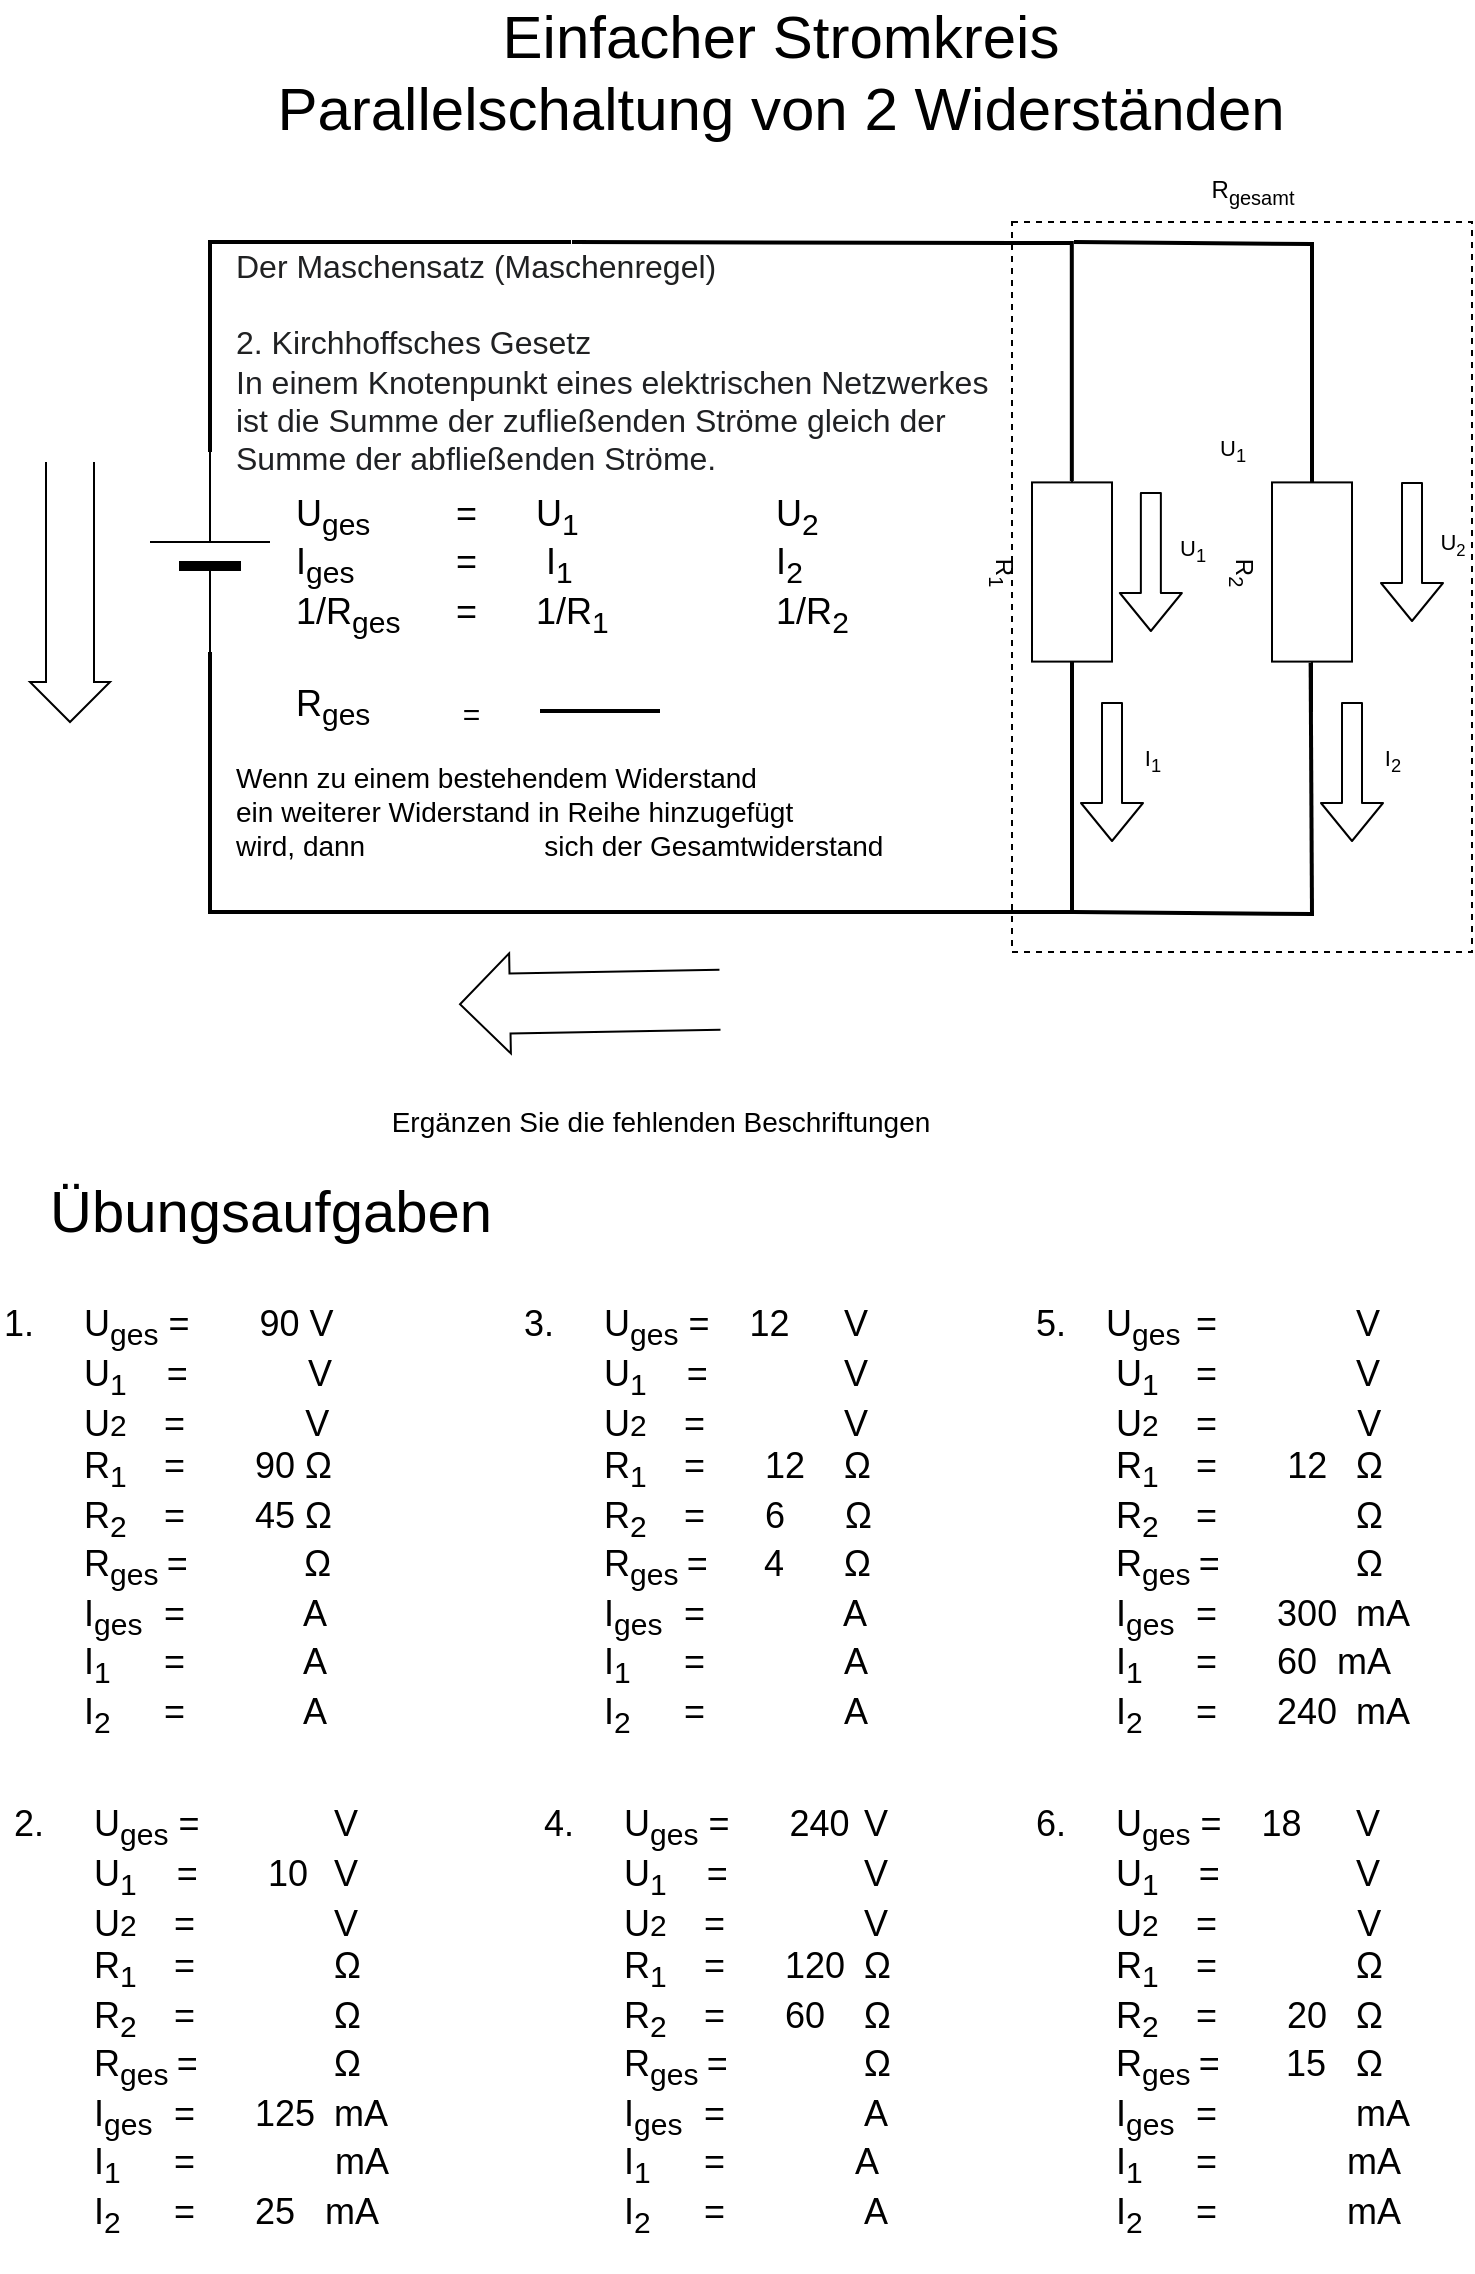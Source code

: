 <mxfile version="14.8.1" type="device"><diagram id="nbBs2AvPLAGnjxMsDxv8" name="Page-1"><mxGraphModel dx="813" dy="454" grid="1" gridSize="10" guides="1" tooltips="1" connect="1" arrows="1" fold="1" page="1" pageScale="1" pageWidth="827" pageHeight="1169" math="0" shadow="0"><root><mxCell id="0"/><mxCell id="1" parent="0"/><mxCell id="47m_qIybTmfSV12Ey4dW-5" style="edgeStyle=orthogonalEdgeStyle;rounded=0;orthogonalLoop=1;jettySize=auto;html=1;entryX=0;entryY=0.5;entryDx=0;entryDy=0;endArrow=none;endFill=0;strokeWidth=2;" parent="1" source="47m_qIybTmfSV12Ey4dW-1" edge="1"><mxGeometry relative="1" as="geometry"><mxPoint x="309.5" y="135" as="targetPoint"/><Array as="points"><mxPoint x="129" y="135"/></Array></mxGeometry></mxCell><mxCell id="47m_qIybTmfSV12Ey4dW-7" style="edgeStyle=orthogonalEdgeStyle;rounded=0;orthogonalLoop=1;jettySize=auto;html=1;endArrow=none;endFill=0;strokeWidth=2;" parent="1" source="47m_qIybTmfSV12Ey4dW-1" edge="1"><mxGeometry relative="1" as="geometry"><Array as="points"><mxPoint x="129" y="470"/><mxPoint x="560" y="470"/></Array><mxPoint x="560" y="380" as="targetPoint"/></mxGeometry></mxCell><mxCell id="47m_qIybTmfSV12Ey4dW-1" value="" style="verticalLabelPosition=bottom;shadow=0;dashed=0;align=center;fillColor=#000000;html=1;verticalAlign=top;strokeWidth=1;shape=mxgraph.electrical.miscellaneous.monocell_battery;rotation=-90;" parent="1" vertex="1"><mxGeometry x="79" y="260" width="100" height="60" as="geometry"/></mxCell><mxCell id="47m_qIybTmfSV12Ey4dW-6" style="edgeStyle=orthogonalEdgeStyle;rounded=0;orthogonalLoop=1;jettySize=auto;html=1;entryX=0;entryY=0.5;entryDx=0;entryDy=0;entryPerimeter=0;endArrow=none;endFill=0;strokeWidth=2;startArrow=none;" parent="1" source="RHYB_9F34FV4jqOd5-3B-1" edge="1"><mxGeometry relative="1" as="geometry"><mxPoint x="310" y="135" as="sourcePoint"/><mxPoint x="560" y="310" as="targetPoint"/></mxGeometry></mxCell><mxCell id="47m_qIybTmfSV12Ey4dW-11" value="" style="verticalLabelPosition=bottom;shadow=0;dashed=0;align=center;html=1;verticalAlign=top;shape=mxgraph.electrical.transmission.straightBus;rotation=89;" parent="1" vertex="1"><mxGeometry x="294" y="450" width="50" height="130" as="geometry"/></mxCell><mxCell id="47m_qIybTmfSV12Ey4dW-14" value="" style="verticalLabelPosition=bottom;shadow=0;dashed=0;align=center;html=1;verticalAlign=top;shape=mxgraph.electrical.transmission.straightBus;" parent="1" vertex="1"><mxGeometry x="39" y="245" width="40" height="130" as="geometry"/></mxCell><mxCell id="47m_qIybTmfSV12Ey4dW-26" value="&lt;font style=&quot;font-size: 30px&quot;&gt;Einfacher Stromkreis&lt;br&gt;Parallelschaltung von 2 Widerständen&lt;br&gt;&lt;/font&gt;" style="text;html=1;align=center;verticalAlign=middle;resizable=0;points=[];autosize=1;strokeColor=none;" parent="1" vertex="1"><mxGeometry x="154" y="30" width="520" height="40" as="geometry"/></mxCell><mxCell id="47m_qIybTmfSV12Ey4dW-27" value="&lt;font style=&quot;font-size: 14px&quot;&gt;Ergänzen Sie die fehlenden Beschriftungen&lt;/font&gt;" style="text;html=1;align=center;verticalAlign=middle;resizable=0;points=[];autosize=1;strokeColor=none;" parent="1" vertex="1"><mxGeometry x="214" y="565" width="280" height="20" as="geometry"/></mxCell><mxCell id="47m_qIybTmfSV12Ey4dW-28" value="Übungsaufgaben" style="text;html=1;align=center;verticalAlign=middle;resizable=0;points=[];autosize=1;strokeColor=none;fontSize=29;" parent="1" vertex="1"><mxGeometry x="39" y="600" width="240" height="40" as="geometry"/></mxCell><mxCell id="47m_qIybTmfSV12Ey4dW-29" value="&lt;div&gt;&lt;/div&gt;&lt;span style=&quot;text-align: right&quot;&gt;1.&amp;nbsp; &amp;nbsp;&lt;span style=&quot;white-space: pre&quot;&gt;&#9;&lt;/span&gt;U&lt;sub&gt;ges&lt;/sub&gt;&#9;=&amp;nbsp; &amp;nbsp; &amp;nbsp; &amp;nbsp;90 V&amp;nbsp;&lt;br&gt;&#9;&lt;span style=&quot;white-space: pre&quot;&gt;&#9;&lt;/span&gt;U&lt;sub&gt;1&lt;/sub&gt;&amp;nbsp; &amp;nbsp;&#9;=&#9;&lt;span&gt;&#9;&amp;nbsp;&lt;/span&gt;&amp;nbsp; &amp;nbsp; &amp;nbsp; &amp;nbsp; &amp;nbsp;&lt;font color=&quot;#ff0000&quot;&gt;&amp;nbsp;&lt;/font&gt;V&lt;/span&gt;&lt;br style=&quot;text-align: right&quot;&gt;&lt;span style=&quot;text-align: right&quot;&gt;&#9;&#9;&lt;span style=&quot;white-space: pre&quot;&gt;&#9;&lt;/span&gt;U&lt;span style=&quot;font-size: 15px&quot;&gt;2&lt;/span&gt;&#9;&lt;span style=&quot;white-space: pre&quot;&gt;&#9;&lt;/span&gt;=&amp;nbsp; &amp;nbsp; &amp;nbsp; &amp;nbsp; &amp;nbsp; &amp;nbsp;&lt;font color=&quot;#ff0000&quot;&gt;&amp;nbsp;&lt;/font&gt;V&lt;/span&gt;&lt;br style=&quot;text-align: right&quot;&gt;&lt;span style=&quot;text-align: right&quot;&gt;&lt;span style=&quot;white-space: pre&quot;&gt;&#9;&lt;/span&gt;R&lt;/span&gt;&lt;span style=&quot;text-align: right&quot;&gt;&lt;sub&gt;1&lt;/sub&gt;&lt;/span&gt;&lt;span style=&quot;text-align: right&quot;&gt;&amp;nbsp;&lt;span&gt;&#9;&lt;span style=&quot;white-space: pre&quot;&gt;&#9;&lt;/span&gt;&lt;/span&gt;=&amp;nbsp; &lt;span&gt;&#9;&lt;/span&gt;&amp;nbsp; &amp;nbsp; &amp;nbsp;90 Ω&amp;nbsp;&amp;nbsp;&lt;/span&gt;&lt;br style=&quot;text-align: right&quot;&gt;&lt;span style=&quot;text-align: right&quot;&gt;&lt;span style=&quot;white-space: pre&quot;&gt;&#9;&lt;/span&gt;R&lt;sub&gt;2&lt;/sub&gt;&lt;span&gt;&#9;&lt;span style=&quot;white-space: pre&quot;&gt;&#9;&lt;/span&gt;&lt;sub&gt;&lt;/sub&gt;&lt;/span&gt;&lt;/span&gt;&lt;span style=&quot;text-align: right&quot;&gt;=&amp;nbsp; &amp;nbsp; &amp;nbsp; &amp;nbsp;45 Ω&lt;br&gt;&lt;span&gt;&#9;&lt;/span&gt;&lt;span style=&quot;white-space: pre&quot;&gt;&#9;&lt;/span&gt;R&lt;sub&gt;ges&amp;nbsp;&lt;/sub&gt;=&lt;span style=&quot;white-space: pre&quot;&gt;&#9;&lt;/span&gt;&amp;nbsp; &amp;nbsp; &amp;nbsp;&lt;font color=&quot;#ff0000&quot;&gt;&amp;nbsp;&lt;/font&gt;&lt;/span&gt;&lt;span style=&quot;text-align: right&quot;&gt;Ω&lt;/span&gt;&lt;br style=&quot;text-align: right&quot;&gt;&lt;span style=&quot;text-align: right&quot;&gt;&lt;span&gt;&#9;&lt;/span&gt;&lt;span&gt;&#9;&lt;/span&gt;&lt;span style=&quot;white-space: pre&quot;&gt;&#9;&lt;/span&gt;I&lt;sub&gt;ges&lt;/sub&gt;&lt;span&gt;&#9;&lt;span style=&quot;white-space: pre&quot;&gt;&#9;&lt;/span&gt;&lt;/span&gt;=&amp;nbsp; &amp;nbsp; &amp;nbsp; &amp;nbsp; &amp;nbsp; &amp;nbsp; A&amp;nbsp;&amp;nbsp;&lt;/span&gt;&lt;br style=&quot;text-align: right&quot;&gt;&#9;&#9;&lt;span style=&quot;white-space: pre&quot;&gt;&#9;&lt;/span&gt;I&lt;sub&gt;1&lt;/sub&gt;&#9;&lt;span style=&quot;white-space: pre&quot;&gt;&#9;&lt;/span&gt;=&amp;nbsp; &amp;nbsp; &amp;nbsp; &amp;nbsp; &amp;nbsp; &amp;nbsp; A&lt;br&gt;&#9;&#9;&lt;span style=&quot;white-space: pre&quot;&gt;&#9;&lt;/span&gt;I&lt;sub&gt;2&lt;/sub&gt; &lt;span style=&quot;white-space: pre&quot;&gt;&#9;&lt;/span&gt;=&amp;nbsp; &amp;nbsp; &amp;nbsp; &amp;nbsp; &amp;nbsp; &amp;nbsp; A&lt;font face=&quot;lucida console&quot;&gt;&lt;br&gt;&lt;/font&gt;" style="text;html=1;align=left;verticalAlign=middle;resizable=0;points=[];autosize=1;strokeColor=none;fontSize=18;" parent="1" vertex="1"><mxGeometry x="24" y="650" width="190" height="250" as="geometry"/></mxCell><mxCell id="RHYB_9F34FV4jqOd5-3B-4" value="R&lt;sub&gt;2&lt;/sub&gt;" style="pointerEvents=1;verticalLabelPosition=bottom;shadow=0;dashed=0;align=center;html=1;verticalAlign=top;shape=mxgraph.electrical.resistors.resistor_1;rotation=90;" parent="1" vertex="1"><mxGeometry x="610" y="280" width="140" height="40" as="geometry"/></mxCell><mxCell id="RHYB_9F34FV4jqOd5-3B-7" value="" style="shape=flexArrow;endArrow=classic;html=1;" parent="1" edge="1"><mxGeometry width="50" height="50" relative="1" as="geometry"><mxPoint x="599.43" y="260" as="sourcePoint"/><mxPoint x="599.43" y="330" as="targetPoint"/></mxGeometry></mxCell><mxCell id="RHYB_9F34FV4jqOd5-3B-8" value="U&lt;sub&gt;1&lt;/sub&gt;" style="edgeLabel;html=1;align=center;verticalAlign=middle;resizable=0;points=[];" parent="RHYB_9F34FV4jqOd5-3B-7" vertex="1" connectable="0"><mxGeometry x="0.623" y="-5" relative="1" as="geometry"><mxPoint x="25" y="-27" as="offset"/></mxGeometry></mxCell><mxCell id="RHYB_9F34FV4jqOd5-3B-9" value="" style="shape=flexArrow;endArrow=classic;html=1;" parent="1" edge="1"><mxGeometry width="50" height="50" relative="1" as="geometry"><mxPoint x="730" y="255" as="sourcePoint"/><mxPoint x="730" y="325" as="targetPoint"/></mxGeometry></mxCell><mxCell id="RHYB_9F34FV4jqOd5-3B-12" value="" style="shape=flexArrow;endArrow=classic;html=1;" parent="1" edge="1"><mxGeometry width="50" height="50" relative="1" as="geometry"><mxPoint x="580" y="365" as="sourcePoint"/><mxPoint x="580" y="435" as="targetPoint"/></mxGeometry></mxCell><mxCell id="RHYB_9F34FV4jqOd5-3B-13" value="I&lt;sub&gt;1&lt;/sub&gt;" style="edgeLabel;html=1;align=center;verticalAlign=middle;resizable=0;points=[];" parent="RHYB_9F34FV4jqOd5-3B-12" vertex="1" connectable="0"><mxGeometry x="0.623" y="-5" relative="1" as="geometry"><mxPoint x="25" y="-27" as="offset"/></mxGeometry></mxCell><mxCell id="RHYB_9F34FV4jqOd5-3B-14" value="" style="shape=flexArrow;endArrow=classic;html=1;" parent="1" edge="1"><mxGeometry width="50" height="50" relative="1" as="geometry"><mxPoint x="700" y="365" as="sourcePoint"/><mxPoint x="700" y="435" as="targetPoint"/></mxGeometry></mxCell><mxCell id="RHYB_9F34FV4jqOd5-3B-15" value="I&lt;sub&gt;2&lt;/sub&gt;" style="edgeLabel;html=1;align=center;verticalAlign=middle;resizable=0;points=[];" parent="RHYB_9F34FV4jqOd5-3B-14" vertex="1" connectable="0"><mxGeometry x="0.612" y="-4" relative="1" as="geometry"><mxPoint x="24" y="-27" as="offset"/></mxGeometry></mxCell><mxCell id="RHYB_9F34FV4jqOd5-3B-16" value="" style="rounded=0;whiteSpace=wrap;html=1;fillColor=none;dashed=1;" parent="1" vertex="1"><mxGeometry x="530" y="125" width="230" height="365" as="geometry"/></mxCell><mxCell id="RHYB_9F34FV4jqOd5-3B-17" value="R&lt;sub&gt;gesamt&lt;/sub&gt;" style="text;html=1;align=center;verticalAlign=middle;resizable=0;points=[];autosize=1;strokeColor=none;" parent="1" vertex="1"><mxGeometry x="620" y="100" width="60" height="20" as="geometry"/></mxCell><mxCell id="RHYB_9F34FV4jqOd5-3B-18" value="&lt;font style=&quot;font-size: 18px&quot;&gt;U&lt;sub&gt;ges&lt;/sub&gt;&amp;nbsp; &lt;span style=&quot;white-space: pre&quot;&gt;&#9;&lt;/span&gt;= &lt;span style=&quot;white-space: pre&quot;&gt;&#9;&lt;/span&gt;U&lt;sub&gt;1&lt;/sub&gt;&amp;nbsp; &amp;nbsp; &amp;nbsp; &lt;font color=&quot;#ff0000&quot;&gt;&amp;nbsp;&lt;/font&gt;&amp;nbsp; &amp;nbsp; &amp;nbsp;&lt;span style=&quot;white-space: pre&quot;&gt;&#9;&lt;/span&gt;U&lt;sub&gt;2&lt;/sub&gt;&lt;br&gt;I&lt;sub&gt;ges&lt;/sub&gt; &lt;span style=&quot;white-space: pre&quot;&gt;&#9;&lt;/span&gt;&lt;span style=&quot;white-space: pre&quot;&gt;&#9;&lt;/span&gt;=&amp;nbsp; &lt;span style=&quot;white-space: pre&quot;&gt;&#9;&lt;/span&gt;&amp;nbsp;I&lt;sub&gt;1&lt;/sub&gt;&amp;nbsp; &amp;nbsp; &amp;nbsp; &amp;nbsp;&amp;nbsp; &amp;nbsp; &amp;nbsp; &amp;nbsp;&amp;nbsp;&lt;span style=&quot;white-space: pre&quot;&gt;&#9;&lt;/span&gt;I&lt;sub&gt;2&lt;/sub&gt;&lt;br&gt;1/R&lt;sub&gt;ges&lt;/sub&gt; &lt;span style=&quot;white-space: pre&quot;&gt;&#9;&lt;/span&gt;= &lt;span style=&quot;white-space: pre&quot;&gt;&#9;&lt;/span&gt;1/R&lt;sub&gt;1&lt;/sub&gt;&amp;nbsp; &amp;nbsp; &amp;nbsp; &amp;nbsp; &amp;nbsp; &amp;nbsp;&amp;nbsp;&lt;span style=&quot;white-space: pre&quot;&gt;&#9;&lt;/span&gt;1/R&lt;sub&gt;2&lt;br&gt;&lt;/sub&gt;&lt;br&gt;R&lt;sub&gt;ges&amp;nbsp;&lt;span style=&quot;white-space: pre&quot;&gt;&#9;&lt;/span&gt;&amp;nbsp; &amp;nbsp; =&amp;nbsp;&lt;span style=&quot;white-space: pre&quot;&gt;&#9;&lt;/span&gt;&lt;span style=&quot;white-space: pre&quot;&gt;&#9;&lt;/span&gt;&lt;/sub&gt;&lt;br&gt;&lt;/font&gt;" style="text;html=1;align=left;verticalAlign=middle;resizable=0;points=[];autosize=1;strokeColor=none;rotation=0;" parent="1" vertex="1"><mxGeometry x="170" y="270" width="290" height="100" as="geometry"/></mxCell><mxCell id="RHYB_9F34FV4jqOd5-3B-21" value="&lt;font style=&quot;font-size: 18px&quot;&gt;&lt;br&gt;&lt;/font&gt;" style="text;html=1;align=left;verticalAlign=middle;resizable=0;points=[];autosize=1;strokeColor=none;rotation=0;" parent="1" vertex="1"><mxGeometry x="170" y="300" width="20" height="20" as="geometry"/></mxCell><mxCell id="RHYB_9F34FV4jqOd5-3B-22" value="&lt;font style=&quot;font-size: 18px&quot;&gt;&lt;br&gt;&lt;/font&gt;" style="text;html=1;align=left;verticalAlign=middle;resizable=0;points=[];autosize=1;strokeColor=none;rotation=0;" parent="1" vertex="1"><mxGeometry x="170" y="335" width="20" height="20" as="geometry"/></mxCell><mxCell id="RHYB_9F34FV4jqOd5-3B-23" value="&lt;font color=&quot;#202122&quot; face=&quot;sans-serif&quot; style=&quot;font-size: 14px&quot;&gt;&lt;span style=&quot;font-size: 16px&quot;&gt;Der Maschensatz (Maschenregel)&lt;br style=&quot;font-size: 14px&quot;&gt;&lt;br style=&quot;font-size: 14px&quot;&gt;2. Kirchhoffsches Gesetz&lt;/span&gt;&lt;br style=&quot;font-size: 14px&quot;&gt;&lt;/font&gt;&lt;span style=&quot;color: rgb(32 , 33 , 36) ; font-family: &amp;#34;arial&amp;#34; , sans-serif ; font-size: 16px ; background-color: rgb(255 , 255 , 255)&quot;&gt;In einem Knotenpunkt eines elektrischen Netzwerkes &lt;br&gt;ist die Summe der zufließenden Ströme gleich der &lt;br&gt;Summe der abfließenden Ströme.&lt;/span&gt;&lt;font color=&quot;#202122&quot; face=&quot;sans-serif&quot; style=&quot;font-size: 14px&quot;&gt;&lt;br&gt;&lt;/font&gt;" style="text;html=1;align=left;verticalAlign=middle;resizable=0;points=[];autosize=1;strokeColor=none;fontSize=14;" parent="1" vertex="1"><mxGeometry x="140" y="140" width="390" height="110" as="geometry"/></mxCell><mxCell id="RHYB_9F34FV4jqOd5-3B-24" value="Wenn zu einem bestehendem Widerstand&lt;br style=&quot;font-size: 14px&quot;&gt;ein weiterer Widerstand in Reihe hinzugefügt &lt;br style=&quot;font-size: 14px&quot;&gt;wird,&amp;nbsp;&lt;span style=&quot;font-size: 14px&quot;&gt;dann&amp;nbsp; &amp;nbsp; &amp;nbsp; &amp;nbsp; &amp;nbsp; &amp;nbsp; &amp;nbsp; &amp;nbsp;&lt;font color=&quot;#ff0000&quot;&gt;&amp;nbsp; &amp;nbsp; &amp;nbsp; &amp;nbsp;&lt;/font&gt;&lt;/span&gt;&lt;span style=&quot;font-size: 14px&quot;&gt;&amp;nbsp;sich der Gesamtwiderstand&lt;/span&gt;" style="text;html=1;align=left;verticalAlign=middle;resizable=0;points=[];autosize=1;strokeColor=none;fontSize=14;" parent="1" vertex="1"><mxGeometry x="140" y="390" width="340" height="60" as="geometry"/></mxCell><mxCell id="RHYB_9F34FV4jqOd5-3B-27" value="U&lt;font size=&quot;1&quot;&gt;&lt;sub&gt;2&lt;/sub&gt;&lt;/font&gt;" style="edgeLabel;html=1;align=center;verticalAlign=middle;resizable=0;points=[];" parent="1" vertex="1" connectable="0"><mxGeometry x="760" y="140.002" as="geometry"><mxPoint x="-10" y="146" as="offset"/></mxGeometry></mxCell><mxCell id="RHYB_9F34FV4jqOd5-3B-28" value="U&lt;sub&gt;1&lt;/sub&gt;" style="edgeLabel;html=1;align=center;verticalAlign=middle;resizable=0;points=[];" parent="1" vertex="1" connectable="0"><mxGeometry x="640" y="239.552" as="geometry"/></mxCell><mxCell id="RHYB_9F34FV4jqOd5-3B-29" value="&lt;div&gt;&lt;/div&gt;&lt;span style=&quot;text-align: right&quot;&gt;2.&amp;nbsp; &amp;nbsp;&lt;span style=&quot;white-space: pre&quot;&gt;&#9;&lt;/span&gt;U&lt;sub&gt;ges&lt;/sub&gt;&lt;span&gt;&#9;&lt;/span&gt;=&amp;nbsp; &amp;nbsp;&lt;span&gt;&#9;&lt;/span&gt;&amp;nbsp; &amp;nbsp;&amp;nbsp;&lt;span style=&quot;white-space: pre&quot;&gt;&#9;&lt;/span&gt;V&amp;nbsp;&lt;br&gt;&lt;span&gt;&#9;&lt;/span&gt;&lt;span style=&quot;white-space: pre&quot;&gt;&#9;&lt;/span&gt;U&lt;sub&gt;1&lt;/sub&gt;&amp;nbsp; &amp;nbsp;&lt;span&gt;&#9;&lt;/span&gt;=&lt;span&gt;&#9;&lt;span&gt;&#9;&amp;nbsp;&lt;/span&gt;&amp;nbsp; &amp;nbsp; &amp;nbsp;10&lt;span style=&quot;white-space: pre&quot;&gt;&#9;&lt;/span&gt;&lt;/span&gt;V&lt;/span&gt;&lt;br style=&quot;text-align: right&quot;&gt;&lt;span style=&quot;text-align: right&quot;&gt;&#9;&#9;&lt;span style=&quot;white-space: pre&quot;&gt;&#9;&lt;/span&gt;U&lt;span style=&quot;font-size: 15px&quot;&gt;2&lt;/span&gt;&#9;&lt;span style=&quot;white-space: pre&quot;&gt;&#9;&lt;/span&gt;=&amp;nbsp; &amp;nbsp; &amp;nbsp; &amp;nbsp; &amp;nbsp;&lt;span style=&quot;white-space: pre&quot;&gt;&#9;&lt;/span&gt;V&lt;/span&gt;&lt;br style=&quot;text-align: right&quot;&gt;&lt;span style=&quot;text-align: right&quot;&gt;&lt;span style=&quot;white-space: pre&quot;&gt;&#9;&lt;/span&gt;R&lt;/span&gt;&lt;span style=&quot;text-align: right&quot;&gt;&lt;sub&gt;1&lt;/sub&gt;&lt;/span&gt;&lt;span style=&quot;text-align: right&quot;&gt;&amp;nbsp;&lt;span&gt;&#9;&lt;span style=&quot;white-space: pre&quot;&gt;&#9;&lt;/span&gt;&lt;/span&gt;=&amp;nbsp; &lt;span&gt;&#9;&lt;/span&gt;&amp;nbsp; &amp;nbsp; &amp;nbsp;&lt;span style=&quot;white-space: pre&quot;&gt;&#9;&lt;/span&gt;Ω&amp;nbsp;&amp;nbsp;&lt;/span&gt;&lt;br style=&quot;text-align: right&quot;&gt;&lt;span style=&quot;text-align: right&quot;&gt;&lt;span style=&quot;white-space: pre&quot;&gt;&#9;&lt;/span&gt;R&lt;sub&gt;2&lt;/sub&gt;&lt;span&gt;&#9;&lt;span style=&quot;white-space: pre&quot;&gt;&#9;&lt;/span&gt;&lt;sub&gt;&lt;/sub&gt;&lt;/span&gt;&lt;/span&gt;&lt;span style=&quot;text-align: right&quot;&gt;=&amp;nbsp; &amp;nbsp; &amp;nbsp; &lt;span style=&quot;white-space: pre&quot;&gt;&#9;&lt;/span&gt;Ω&lt;br&gt;&lt;span&gt;&#9;&lt;/span&gt;&lt;span style=&quot;white-space: pre&quot;&gt;&#9;&lt;/span&gt;R&lt;sub&gt;ges&amp;nbsp;&lt;/sub&gt;=&lt;span style=&quot;white-space: pre&quot;&gt;&#9;&lt;/span&gt;&lt;span style=&quot;white-space: pre&quot;&gt;&#9;&lt;/span&gt;&lt;/span&gt;&lt;span style=&quot;text-align: right&quot;&gt;Ω&lt;/span&gt;&lt;br style=&quot;text-align: right&quot;&gt;&lt;span style=&quot;text-align: right&quot;&gt;&lt;span&gt;&#9;&lt;/span&gt;&lt;span&gt;&#9;&lt;/span&gt;&lt;span style=&quot;white-space: pre&quot;&gt;&#9;&lt;/span&gt;I&lt;sub&gt;ges&lt;/sub&gt;&lt;span&gt;&#9;&lt;span style=&quot;white-space: pre&quot;&gt;&#9;&lt;/span&gt;&lt;/span&gt;=&amp;nbsp; &amp;nbsp; &amp;nbsp; 125&lt;span style=&quot;white-space: pre&quot;&gt;&#9;&lt;/span&gt;mA&amp;nbsp;&amp;nbsp;&lt;/span&gt;&lt;br style=&quot;text-align: right&quot;&gt;&#9;&#9;&lt;span style=&quot;white-space: pre&quot;&gt;&#9;&lt;/span&gt;I&lt;sub&gt;1&lt;/sub&gt;&#9;&lt;span style=&quot;white-space: pre&quot;&gt;&#9;&lt;/span&gt;=&amp;nbsp; &amp;nbsp; &amp;nbsp; &amp;nbsp; &amp;nbsp; &amp;nbsp; &amp;nbsp; mA&lt;br&gt;&#9;&#9;&lt;span style=&quot;white-space: pre&quot;&gt;&#9;&lt;/span&gt;I&lt;sub&gt;2&lt;/sub&gt; &lt;span style=&quot;white-space: pre&quot;&gt;&#9;&lt;/span&gt;=&amp;nbsp; &amp;nbsp; &amp;nbsp; 25&amp;nbsp; &amp;nbsp;mA&lt;font face=&quot;lucida console&quot;&gt;&lt;br&gt;&lt;/font&gt;" style="text;html=1;align=left;verticalAlign=middle;resizable=0;points=[];autosize=1;strokeColor=none;fontSize=18;" parent="1" vertex="1"><mxGeometry x="29" y="900" width="210" height="250" as="geometry"/></mxCell><mxCell id="wro8olCP4xTHyx79LPvx-1" value="&lt;div&gt;&lt;/div&gt;&lt;span style=&quot;text-align: right&quot;&gt;3.&amp;nbsp; &amp;nbsp;&lt;span style=&quot;white-space: pre&quot;&gt;&#9;&lt;/span&gt;U&lt;sub&gt;ges&lt;/sub&gt;&#9;=&amp;nbsp; &amp;nbsp; 12&amp;nbsp;&lt;span style=&quot;white-space: pre&quot;&gt;&#9;&lt;/span&gt;V&amp;nbsp;&lt;br&gt;&#9;&lt;span style=&quot;white-space: pre&quot;&gt;&#9;&lt;/span&gt;U&lt;sub&gt;1&lt;/sub&gt;&amp;nbsp; &amp;nbsp;&#9;=&#9;&lt;span&gt;&#9;&amp;nbsp;&lt;/span&gt;&amp;nbsp; &amp;nbsp; &lt;span style=&quot;white-space: pre&quot;&gt;&#9;&lt;/span&gt;V&lt;/span&gt;&lt;br style=&quot;text-align: right&quot;&gt;&lt;span style=&quot;text-align: right&quot;&gt;&#9;&#9;&lt;span style=&quot;white-space: pre&quot;&gt;&#9;&lt;/span&gt;U&lt;span style=&quot;font-size: 15px&quot;&gt;2&lt;/span&gt;&#9;&lt;span style=&quot;white-space: pre&quot;&gt;&#9;&lt;/span&gt;=&amp;nbsp; &amp;nbsp; &amp;nbsp; &lt;span style=&quot;white-space: pre&quot;&gt;&#9;&lt;/span&gt;V&lt;/span&gt;&lt;br style=&quot;text-align: right&quot;&gt;&lt;span style=&quot;text-align: right&quot;&gt;&lt;span style=&quot;white-space: pre&quot;&gt;&#9;&lt;/span&gt;R&lt;/span&gt;&lt;span style=&quot;text-align: right&quot;&gt;&lt;sub&gt;1&lt;/sub&gt;&lt;/span&gt;&lt;span style=&quot;text-align: right&quot;&gt;&amp;nbsp;&lt;span&gt;&#9;&lt;span style=&quot;white-space: pre&quot;&gt;&#9;&lt;/span&gt;&lt;/span&gt;=&amp;nbsp; &lt;span&gt;&#9;&lt;/span&gt;&amp;nbsp; &amp;nbsp; 12&amp;nbsp;&lt;span style=&quot;white-space: pre&quot;&gt;&#9;&lt;/span&gt;Ω&amp;nbsp;&amp;nbsp;&lt;/span&gt;&lt;br style=&quot;text-align: right&quot;&gt;&lt;span style=&quot;text-align: right&quot;&gt;&lt;span style=&quot;white-space: pre&quot;&gt;&#9;&lt;/span&gt;R&lt;sub&gt;2&lt;/sub&gt;&lt;span&gt;&#9;&lt;span style=&quot;white-space: pre&quot;&gt;&#9;&lt;/span&gt;&lt;sub&gt;&lt;/sub&gt;&lt;/span&gt;&lt;/span&gt;&lt;span style=&quot;text-align: right&quot;&gt;=&amp;nbsp; &amp;nbsp; &amp;nbsp; 6&amp;nbsp; &amp;nbsp; &amp;nbsp; Ω&lt;br&gt;&lt;span&gt;&#9;&lt;/span&gt;&lt;span style=&quot;white-space: pre&quot;&gt;&#9;&lt;/span&gt;R&lt;sub&gt;ges&amp;nbsp;&lt;/sub&gt;=&lt;span style=&quot;white-space: pre&quot;&gt;&#9;&lt;/span&gt;4&lt;span style=&quot;white-space: pre&quot;&gt;&#9;&lt;/span&gt;&lt;/span&gt;&lt;span style=&quot;text-align: right&quot;&gt;Ω&lt;/span&gt;&lt;br style=&quot;text-align: right&quot;&gt;&lt;span style=&quot;text-align: right&quot;&gt;&lt;span&gt;&#9;&lt;/span&gt;&lt;span&gt;&#9;&lt;/span&gt;&lt;span style=&quot;white-space: pre&quot;&gt;&#9;&lt;/span&gt;I&lt;sub&gt;ges&lt;/sub&gt;&lt;span&gt;&#9;&lt;span style=&quot;white-space: pre&quot;&gt;&#9;&lt;/span&gt;&lt;/span&gt;=&amp;nbsp; &amp;nbsp; &amp;nbsp; &amp;nbsp; &amp;nbsp; &amp;nbsp; &amp;nbsp; A&amp;nbsp;&amp;nbsp;&lt;/span&gt;&lt;br style=&quot;text-align: right&quot;&gt;&#9;&#9;&lt;span style=&quot;white-space: pre&quot;&gt;&#9;&lt;/span&gt;I&lt;sub&gt;1&lt;/sub&gt;&#9;&lt;span style=&quot;white-space: pre&quot;&gt;&#9;&lt;/span&gt;=&amp;nbsp; &amp;nbsp; &amp;nbsp; &amp;nbsp; &amp;nbsp; &amp;nbsp;&lt;span style=&quot;white-space: pre&quot;&gt;&#9;&lt;/span&gt;A&lt;br&gt;&#9;&#9;&lt;span style=&quot;white-space: pre&quot;&gt;&#9;&lt;/span&gt;I&lt;sub&gt;2&lt;/sub&gt; &lt;span style=&quot;white-space: pre&quot;&gt;&#9;&lt;/span&gt;=&amp;nbsp; &amp;nbsp; &amp;nbsp;&lt;span style=&quot;white-space: pre&quot;&gt;&#9;&lt;/span&gt;&amp;nbsp;&lt;span style=&quot;white-space: pre&quot;&gt;&#9;&lt;/span&gt;A&lt;font face=&quot;lucida console&quot;&gt;&lt;br&gt;&lt;/font&gt;" style="text;html=1;align=left;verticalAlign=middle;resizable=0;points=[];autosize=1;strokeColor=none;fontSize=18;" parent="1" vertex="1"><mxGeometry x="284" y="650" width="200" height="250" as="geometry"/></mxCell><mxCell id="wro8olCP4xTHyx79LPvx-2" value="&lt;div&gt;&lt;/div&gt;&lt;span style=&quot;text-align: right&quot;&gt;4.&amp;nbsp; &amp;nbsp;&lt;span style=&quot;white-space: pre&quot;&gt;&#9;&lt;/span&gt;U&lt;sub&gt;ges&lt;/sub&gt;&#9;=&amp;nbsp; &amp;nbsp; &amp;nbsp; 240&lt;span style=&quot;white-space: pre&quot;&gt;&#9;&lt;/span&gt;V&amp;nbsp;&lt;br&gt;&#9;&lt;span style=&quot;white-space: pre&quot;&gt;&#9;&lt;/span&gt;U&lt;sub&gt;1&lt;/sub&gt;&amp;nbsp; &amp;nbsp;&#9;=&#9;&lt;span&gt;&#9;&amp;nbsp;&lt;/span&gt;&amp;nbsp; &amp;nbsp; &lt;span style=&quot;white-space: pre&quot;&gt;&#9;&lt;/span&gt;V&lt;/span&gt;&lt;br style=&quot;text-align: right&quot;&gt;&lt;span style=&quot;text-align: right&quot;&gt;&#9;&#9;&lt;span style=&quot;white-space: pre&quot;&gt;&#9;&lt;/span&gt;U&lt;span style=&quot;font-size: 15px&quot;&gt;2&lt;/span&gt;&#9;&lt;span style=&quot;white-space: pre&quot;&gt;&#9;&lt;/span&gt;=&amp;nbsp; &amp;nbsp; &amp;nbsp; &amp;nbsp; &amp;nbsp; &amp;nbsp;&lt;span style=&quot;white-space: pre&quot;&gt;&#9;&lt;/span&gt;V&lt;/span&gt;&lt;br style=&quot;text-align: right&quot;&gt;&lt;span style=&quot;text-align: right&quot;&gt;&lt;span style=&quot;white-space: pre&quot;&gt;&#9;&lt;/span&gt;R&lt;/span&gt;&lt;span style=&quot;text-align: right&quot;&gt;&lt;sub&gt;1&lt;/sub&gt;&lt;/span&gt;&lt;span style=&quot;text-align: right&quot;&gt;&amp;nbsp;&lt;span&gt;&#9;&lt;span style=&quot;white-space: pre&quot;&gt;&#9;&lt;/span&gt;&lt;/span&gt;=&amp;nbsp; &lt;span&gt;&#9;&lt;/span&gt;&amp;nbsp; &amp;nbsp; 120&amp;nbsp;&lt;span style=&quot;white-space: pre&quot;&gt;&#9;&lt;/span&gt;Ω&amp;nbsp;&amp;nbsp;&lt;/span&gt;&lt;br style=&quot;text-align: right&quot;&gt;&lt;span style=&quot;text-align: right&quot;&gt;&lt;span style=&quot;white-space: pre&quot;&gt;&#9;&lt;/span&gt;R&lt;sub&gt;2&lt;/sub&gt;&lt;span&gt;&#9;&lt;span style=&quot;white-space: pre&quot;&gt;&#9;&lt;/span&gt;&lt;sub&gt;&lt;/sub&gt;&lt;/span&gt;&lt;/span&gt;&lt;span style=&quot;text-align: right&quot;&gt;=&amp;nbsp; &amp;nbsp; &amp;nbsp; 60&lt;span style=&quot;white-space: pre&quot;&gt;&#9;&lt;/span&gt;Ω&lt;br&gt;&lt;span&gt;&#9;&lt;/span&gt;&lt;span style=&quot;white-space: pre&quot;&gt;&#9;&lt;/span&gt;R&lt;sub&gt;ges&amp;nbsp;&lt;/sub&gt;=&lt;span style=&quot;white-space: pre&quot;&gt;&#9;&lt;/span&gt;&amp;nbsp; &amp;nbsp; &amp;nbsp; &amp;nbsp;&amp;nbsp;&lt;/span&gt;&lt;span style=&quot;text-align: right&quot;&gt;Ω&lt;/span&gt;&lt;br style=&quot;text-align: right&quot;&gt;&lt;span style=&quot;text-align: right&quot;&gt;&lt;span&gt;&#9;&lt;/span&gt;&lt;span&gt;&#9;&lt;/span&gt;&lt;span style=&quot;white-space: pre&quot;&gt;&#9;&lt;/span&gt;I&lt;sub&gt;ges&lt;/sub&gt;&lt;span&gt;&#9;&lt;span style=&quot;white-space: pre&quot;&gt;&#9;&lt;/span&gt;&lt;/span&gt;=&amp;nbsp; &amp;nbsp; &lt;span style=&quot;white-space: pre&quot;&gt;&#9;&lt;/span&gt;&amp;nbsp;&lt;span style=&quot;white-space: pre&quot;&gt;&#9;&lt;/span&gt;A&amp;nbsp;&amp;nbsp;&lt;/span&gt;&lt;br style=&quot;text-align: right&quot;&gt;&#9;&#9;&lt;span style=&quot;white-space: pre&quot;&gt;&#9;&lt;/span&gt;I&lt;sub&gt;1&lt;/sub&gt;&#9;&lt;span style=&quot;white-space: pre&quot;&gt;&#9;&lt;/span&gt;=&amp;nbsp; &amp;nbsp; &amp;nbsp; &amp;nbsp; &amp;nbsp; &amp;nbsp; &amp;nbsp;A&lt;br&gt;&#9;&#9;&lt;span style=&quot;white-space: pre&quot;&gt;&#9;&lt;/span&gt;I&lt;sub&gt;2&lt;/sub&gt; &lt;span style=&quot;white-space: pre&quot;&gt;&#9;&lt;/span&gt;=&amp;nbsp; &amp;nbsp; &amp;nbsp; &amp;nbsp; &lt;span style=&quot;white-space: pre&quot;&gt;&#9;&lt;/span&gt;A&lt;font face=&quot;lucida console&quot;&gt;&lt;br&gt;&lt;/font&gt;" style="text;html=1;align=left;verticalAlign=middle;resizable=0;points=[];autosize=1;strokeColor=none;fontSize=18;" parent="1" vertex="1"><mxGeometry x="294" y="900" width="200" height="250" as="geometry"/></mxCell><mxCell id="wro8olCP4xTHyx79LPvx-3" value="&lt;div&gt;&lt;/div&gt;&lt;span style=&quot;text-align: right&quot;&gt;5.&amp;nbsp; &amp;nbsp;&lt;span&gt;&#9;&lt;/span&gt;U&lt;sub&gt;ges&lt;/sub&gt;&#9;&lt;span style=&quot;white-space: pre&quot;&gt;&#9;&lt;/span&gt;=&amp;nbsp; &amp;nbsp; &amp;nbsp; &amp;nbsp;&lt;span&gt;&#9;&lt;span style=&quot;white-space: pre&quot;&gt;&#9;&lt;/span&gt;&lt;/span&gt;V&amp;nbsp;&lt;br&gt;&#9;&lt;span&gt;&#9;&lt;/span&gt;&lt;span style=&quot;white-space: pre&quot;&gt;&#9;&lt;/span&gt;U&lt;sub&gt;1&lt;/sub&gt;&amp;nbsp; &amp;nbsp;&lt;span style=&quot;white-space: pre&quot;&gt;&#9;&lt;/span&gt;=&#9;&lt;span&gt;&#9;&amp;nbsp;&lt;/span&gt;&amp;nbsp; &amp;nbsp; &lt;span&gt;&amp;nbsp;&lt;span style=&quot;white-space: pre&quot;&gt;&#9;&lt;/span&gt;&lt;/span&gt;V&lt;/span&gt;&lt;br style=&quot;text-align: right&quot;&gt;&lt;span style=&quot;text-align: right&quot;&gt;&#9;&#9;&lt;span&gt;&#9;&lt;/span&gt;&lt;span style=&quot;white-space: pre&quot;&gt;&#9;&lt;/span&gt;U&lt;span style=&quot;font-size: 15px&quot;&gt;2&lt;/span&gt;&#9;&lt;span style=&quot;white-space: pre&quot;&gt;&#9;&lt;/span&gt;=&amp;nbsp; &amp;nbsp; &amp;nbsp; &lt;font color=&quot;#ff0000&quot;&gt;&amp;nbsp; &amp;nbsp;&amp;nbsp;&lt;/font&gt;&amp;nbsp; &amp;nbsp;&lt;span&gt;&#9;&lt;/span&gt;V&lt;/span&gt;&lt;br style=&quot;text-align: right&quot;&gt;&lt;span style=&quot;text-align: right&quot;&gt;&lt;span&gt;&#9;&lt;/span&gt;&lt;span style=&quot;white-space: pre&quot;&gt;&#9;&lt;/span&gt;R&lt;/span&gt;&lt;span style=&quot;text-align: right&quot;&gt;&lt;sub&gt;1&lt;/sub&gt;&lt;/span&gt;&lt;span style=&quot;text-align: right&quot;&gt;&amp;nbsp;&lt;span&gt;&#9;&lt;span style=&quot;white-space: pre&quot;&gt;&#9;&lt;/span&gt;&lt;/span&gt;=&amp;nbsp; &lt;span&gt;&#9;&lt;/span&gt;&amp;nbsp; &amp;nbsp;&lt;font color=&quot;#ff0000&quot;&gt;&amp;nbsp;&amp;nbsp;&lt;/font&gt;12&lt;span style=&quot;color: rgb(255 , 0 , 0) ; white-space: pre&quot;&gt;&#9;&lt;/span&gt;Ω&amp;nbsp;&amp;nbsp;&lt;/span&gt;&lt;br style=&quot;text-align: right&quot;&gt;&lt;span style=&quot;text-align: right&quot;&gt;&lt;span&gt;&#9;&lt;/span&gt;&lt;span style=&quot;white-space: pre&quot;&gt;&#9;&lt;/span&gt;R&lt;sub&gt;2&lt;/sub&gt;&lt;span&gt;&#9;&lt;span style=&quot;white-space: pre&quot;&gt;&#9;&lt;/span&gt;&lt;/span&gt;&lt;/span&gt;&lt;span style=&quot;text-align: right&quot;&gt;=&amp;nbsp; &amp;nbsp; &amp;nbsp;&lt;span&gt;&amp;nbsp;&lt;span style=&quot;white-space: pre&quot;&gt;&#9;&lt;/span&gt;&lt;/span&gt;Ω&lt;br&gt;&lt;span&gt;&#9;&lt;/span&gt;&lt;span&gt;&#9;&lt;/span&gt;&lt;span style=&quot;white-space: pre&quot;&gt;&#9;&lt;/span&gt;R&lt;sub&gt;ges&amp;nbsp;&lt;/sub&gt;=&amp;nbsp; &amp;nbsp; &amp;nbsp;&lt;span&gt;&amp;nbsp;&lt;span style=&quot;white-space: pre&quot;&gt;&#9;&lt;/span&gt;&lt;/span&gt;&lt;/span&gt;&lt;span style=&quot;text-align: right&quot;&gt;Ω&lt;/span&gt;&lt;br style=&quot;text-align: right&quot;&gt;&lt;span style=&quot;text-align: right&quot;&gt;&lt;span&gt;&#9;&lt;/span&gt;&lt;span&gt;&#9;&lt;/span&gt;&lt;span&gt;&#9;&lt;/span&gt;&lt;span style=&quot;white-space: pre&quot;&gt;&#9;&lt;/span&gt;I&lt;sub&gt;ges&lt;/sub&gt;&lt;span&gt;&#9;&lt;span style=&quot;white-space: pre&quot;&gt;&#9;&lt;/span&gt;&lt;/span&gt;=&amp;nbsp; &amp;nbsp; &amp;nbsp;&lt;span&gt;&amp;nbsp;300&lt;span style=&quot;white-space: pre&quot;&gt;&#9;&lt;/span&gt;&lt;/span&gt;mA&amp;nbsp;&amp;nbsp;&lt;/span&gt;&lt;br style=&quot;text-align: right&quot;&gt;&#9;&#9;&#9;&lt;span style=&quot;white-space: pre&quot;&gt;&#9;&lt;/span&gt;I&lt;sub&gt;1&lt;/sub&gt;&#9;&lt;span style=&quot;white-space: pre&quot;&gt;&#9;&lt;/span&gt;=&amp;nbsp; &amp;nbsp; &amp;nbsp; 60&amp;nbsp; mA&lt;br&gt;&#9;&#9;&#9;&lt;span style=&quot;white-space: pre&quot;&gt;&#9;&lt;/span&gt;I&lt;sub&gt;2&lt;/sub&gt; &lt;span style=&quot;white-space: pre&quot;&gt;&#9;&lt;/span&gt;=&amp;nbsp; &amp;nbsp; &amp;nbsp; 240&lt;span style=&quot;white-space: pre&quot;&gt;&#9;&lt;/span&gt;mA&lt;font face=&quot;lucida console&quot;&gt;&lt;br&gt;&lt;/font&gt;" style="text;html=1;align=left;verticalAlign=middle;resizable=0;points=[];autosize=1;strokeColor=none;fontSize=18;" parent="1" vertex="1"><mxGeometry x="540" y="650" width="210" height="250" as="geometry"/></mxCell><mxCell id="wro8olCP4xTHyx79LPvx-4" value="&lt;div&gt;&lt;/div&gt;&lt;span style=&quot;text-align: right&quot;&gt;6.&amp;nbsp; &amp;nbsp;&lt;span style=&quot;white-space: pre&quot;&gt;&#9;&lt;/span&gt;U&lt;sub&gt;ges&lt;/sub&gt;&#9;=&amp;nbsp; &amp;nbsp; 18&amp;nbsp;&lt;span style=&quot;white-space: pre&quot;&gt;&#9;&lt;/span&gt;V&amp;nbsp;&lt;br&gt;&#9;&lt;span style=&quot;white-space: pre&quot;&gt;&#9;&lt;/span&gt;U&lt;sub&gt;1&lt;/sub&gt;&amp;nbsp; &amp;nbsp;&#9;=&#9;&lt;span&gt;&#9;&amp;nbsp;&lt;/span&gt;&amp;nbsp; &amp;nbsp; &lt;span style=&quot;white-space: pre&quot;&gt;&#9;&lt;/span&gt;V&lt;/span&gt;&lt;br style=&quot;text-align: right&quot;&gt;&lt;span style=&quot;text-align: right&quot;&gt;&#9;&#9;&lt;span style=&quot;white-space: pre&quot;&gt;&#9;&lt;/span&gt;U&lt;span style=&quot;font-size: 15px&quot;&gt;2&lt;/span&gt;&#9;&lt;span style=&quot;white-space: pre&quot;&gt;&#9;&lt;/span&gt;=&amp;nbsp; &amp;nbsp; &amp;nbsp;&lt;font color=&quot;#ff0000&quot;&gt;&amp;nbsp; &amp;nbsp; &amp;nbsp;&amp;nbsp;&lt;/font&gt;&amp;nbsp; &amp;nbsp;V&lt;/span&gt;&lt;br style=&quot;text-align: right&quot;&gt;&lt;span style=&quot;text-align: right&quot;&gt;&lt;span style=&quot;white-space: pre&quot;&gt;&#9;&lt;/span&gt;R&lt;/span&gt;&lt;span style=&quot;text-align: right&quot;&gt;&lt;sub&gt;1&lt;/sub&gt;&lt;/span&gt;&lt;span style=&quot;text-align: right&quot;&gt;&amp;nbsp;&lt;span&gt;&#9;&lt;span style=&quot;white-space: pre&quot;&gt;&#9;&lt;/span&gt;&lt;/span&gt;=&amp;nbsp; &lt;span&gt;&#9;&lt;/span&gt;&amp;nbsp; &amp;nbsp; &amp;nbsp;&lt;span style=&quot;white-space: pre&quot;&gt;&#9;&lt;/span&gt;Ω&amp;nbsp;&amp;nbsp;&lt;/span&gt;&lt;br style=&quot;text-align: right&quot;&gt;&lt;span style=&quot;text-align: right&quot;&gt;&lt;span style=&quot;white-space: pre&quot;&gt;&#9;&lt;/span&gt;R&lt;sub&gt;2&lt;/sub&gt;&lt;span&gt;&#9;&lt;span style=&quot;white-space: pre&quot;&gt;&#9;&lt;/span&gt;&lt;sub&gt;&lt;/sub&gt;&lt;/span&gt;&lt;/span&gt;&lt;span style=&quot;text-align: right&quot;&gt;=&amp;nbsp; &amp;nbsp; &amp;nbsp; &amp;nbsp;20&lt;span style=&quot;white-space: pre&quot;&gt;&#9;&lt;/span&gt;Ω&lt;br&gt;&lt;span&gt;&#9;&lt;/span&gt;&lt;span style=&quot;white-space: pre&quot;&gt;&#9;&lt;/span&gt;R&lt;sub&gt;ges&amp;nbsp;&lt;/sub&gt;=&lt;span style=&quot;white-space: pre&quot;&gt;&#9;&lt;/span&gt;&amp;nbsp;15&lt;span style=&quot;white-space: pre&quot;&gt;&#9;&lt;/span&gt;&lt;/span&gt;&lt;span style=&quot;text-align: right&quot;&gt;Ω&lt;/span&gt;&lt;br style=&quot;text-align: right&quot;&gt;&lt;span style=&quot;text-align: right&quot;&gt;&lt;span&gt;&#9;&lt;/span&gt;&lt;span&gt;&#9;&lt;/span&gt;&lt;span style=&quot;white-space: pre&quot;&gt;&#9;&lt;/span&gt;I&lt;sub&gt;ges&lt;/sub&gt;&lt;span&gt;&#9;&lt;span style=&quot;white-space: pre&quot;&gt;&#9;&lt;/span&gt;&lt;/span&gt;=&amp;nbsp; &amp;nbsp; &lt;span style=&quot;white-space: pre&quot;&gt;&#9;&lt;/span&gt;&lt;span style=&quot;white-space: pre&quot;&gt;&#9;&lt;/span&gt;mA&amp;nbsp;&amp;nbsp;&lt;/span&gt;&lt;br style=&quot;text-align: right&quot;&gt;&#9;&#9;&lt;span style=&quot;white-space: pre&quot;&gt;&#9;&lt;/span&gt;I&lt;sub&gt;1&lt;/sub&gt;&#9;&lt;span style=&quot;white-space: pre&quot;&gt;&#9;&lt;/span&gt;=&amp;nbsp; &amp;nbsp; &amp;nbsp; &amp;nbsp; &amp;nbsp; &amp;nbsp; &amp;nbsp;mA&lt;br&gt;&#9;&#9;&lt;span style=&quot;white-space: pre&quot;&gt;&#9;&lt;/span&gt;I&lt;sub&gt;2&lt;/sub&gt; &lt;span style=&quot;white-space: pre&quot;&gt;&#9;&lt;/span&gt;=&amp;nbsp; &amp;nbsp; &amp;nbsp; &amp;nbsp; &amp;nbsp; &amp;nbsp;&amp;nbsp;&amp;nbsp;mA&lt;font face=&quot;lucida console&quot;&gt;&lt;br&gt;&lt;/font&gt;" style="text;html=1;align=left;verticalAlign=middle;resizable=0;points=[];autosize=1;strokeColor=none;fontSize=18;" parent="1" vertex="1"><mxGeometry x="540" y="900" width="210" height="250" as="geometry"/></mxCell><mxCell id="RHYB_9F34FV4jqOd5-3B-1" value="R&lt;sub&gt;1&lt;/sub&gt;" style="pointerEvents=1;verticalLabelPosition=bottom;shadow=0;dashed=0;align=center;html=1;verticalAlign=top;shape=mxgraph.electrical.resistors.resistor_1;rotation=90;" parent="1" vertex="1"><mxGeometry x="490" y="280" width="140" height="40" as="geometry"/></mxCell><mxCell id="tWOsnGWCZx0hbkoLIiHi-1" value="" style="edgeStyle=orthogonalEdgeStyle;rounded=0;orthogonalLoop=1;jettySize=auto;html=1;endArrow=none;endFill=0;strokeWidth=2;entryX=0.175;entryY=0.502;entryDx=0;entryDy=0;entryPerimeter=0;" parent="1" target="RHYB_9F34FV4jqOd5-3B-1" edge="1"><mxGeometry relative="1" as="geometry"><mxPoint x="310" y="135" as="sourcePoint"/><mxPoint x="559" y="220" as="targetPoint"/></mxGeometry></mxCell><mxCell id="tWOsnGWCZx0hbkoLIiHi-3" value="" style="endArrow=none;html=1;strokeWidth=2;" parent="1" edge="1"><mxGeometry width="50" height="50" relative="1" as="geometry"><mxPoint x="561" y="135" as="sourcePoint"/><mxPoint x="680" y="136" as="targetPoint"/></mxGeometry></mxCell><mxCell id="tWOsnGWCZx0hbkoLIiHi-4" value="" style="endArrow=none;html=1;strokeWidth=2;" parent="1" edge="1"><mxGeometry width="50" height="50" relative="1" as="geometry"><mxPoint x="561" y="470" as="sourcePoint"/><mxPoint x="680" y="471" as="targetPoint"/></mxGeometry></mxCell><mxCell id="tWOsnGWCZx0hbkoLIiHi-11" value="" style="endArrow=none;html=1;strokeWidth=2;entryX=0.179;entryY=0.5;entryDx=0;entryDy=0;entryPerimeter=0;" parent="1" target="RHYB_9F34FV4jqOd5-3B-4" edge="1"><mxGeometry width="50" height="50" relative="1" as="geometry"><mxPoint x="680" y="135" as="sourcePoint"/><mxPoint x="680.4" y="253.24" as="targetPoint"/></mxGeometry></mxCell><mxCell id="tWOsnGWCZx0hbkoLIiHi-12" value="" style="endArrow=none;html=1;strokeWidth=2;exitX=0.824;exitY=0.517;exitDx=0;exitDy=0;exitPerimeter=0;" parent="1" source="RHYB_9F34FV4jqOd5-3B-4" edge="1"><mxGeometry width="50" height="50" relative="1" as="geometry"><mxPoint x="680" y="350" as="sourcePoint"/><mxPoint x="680" y="472" as="targetPoint"/></mxGeometry></mxCell><mxCell id="tWOsnGWCZx0hbkoLIiHi-16" value="&lt;font style=&quot;font-size: 18px&quot;&gt;&lt;br&gt;&lt;br&gt;&lt;/font&gt;" style="text;html=1;align=center;verticalAlign=middle;resizable=0;points=[];autosize=1;strokeColor=none;" parent="1" vertex="1"><mxGeometry x="314" y="350" width="20" height="40" as="geometry"/></mxCell><mxCell id="tWOsnGWCZx0hbkoLIiHi-17" value="" style="endArrow=none;html=1;strokeWidth=2;" parent="1" edge="1"><mxGeometry width="50" height="50" relative="1" as="geometry"><mxPoint x="294" y="369.5" as="sourcePoint"/><mxPoint x="354" y="369.5" as="targetPoint"/></mxGeometry></mxCell></root></mxGraphModel></diagram></mxfile>